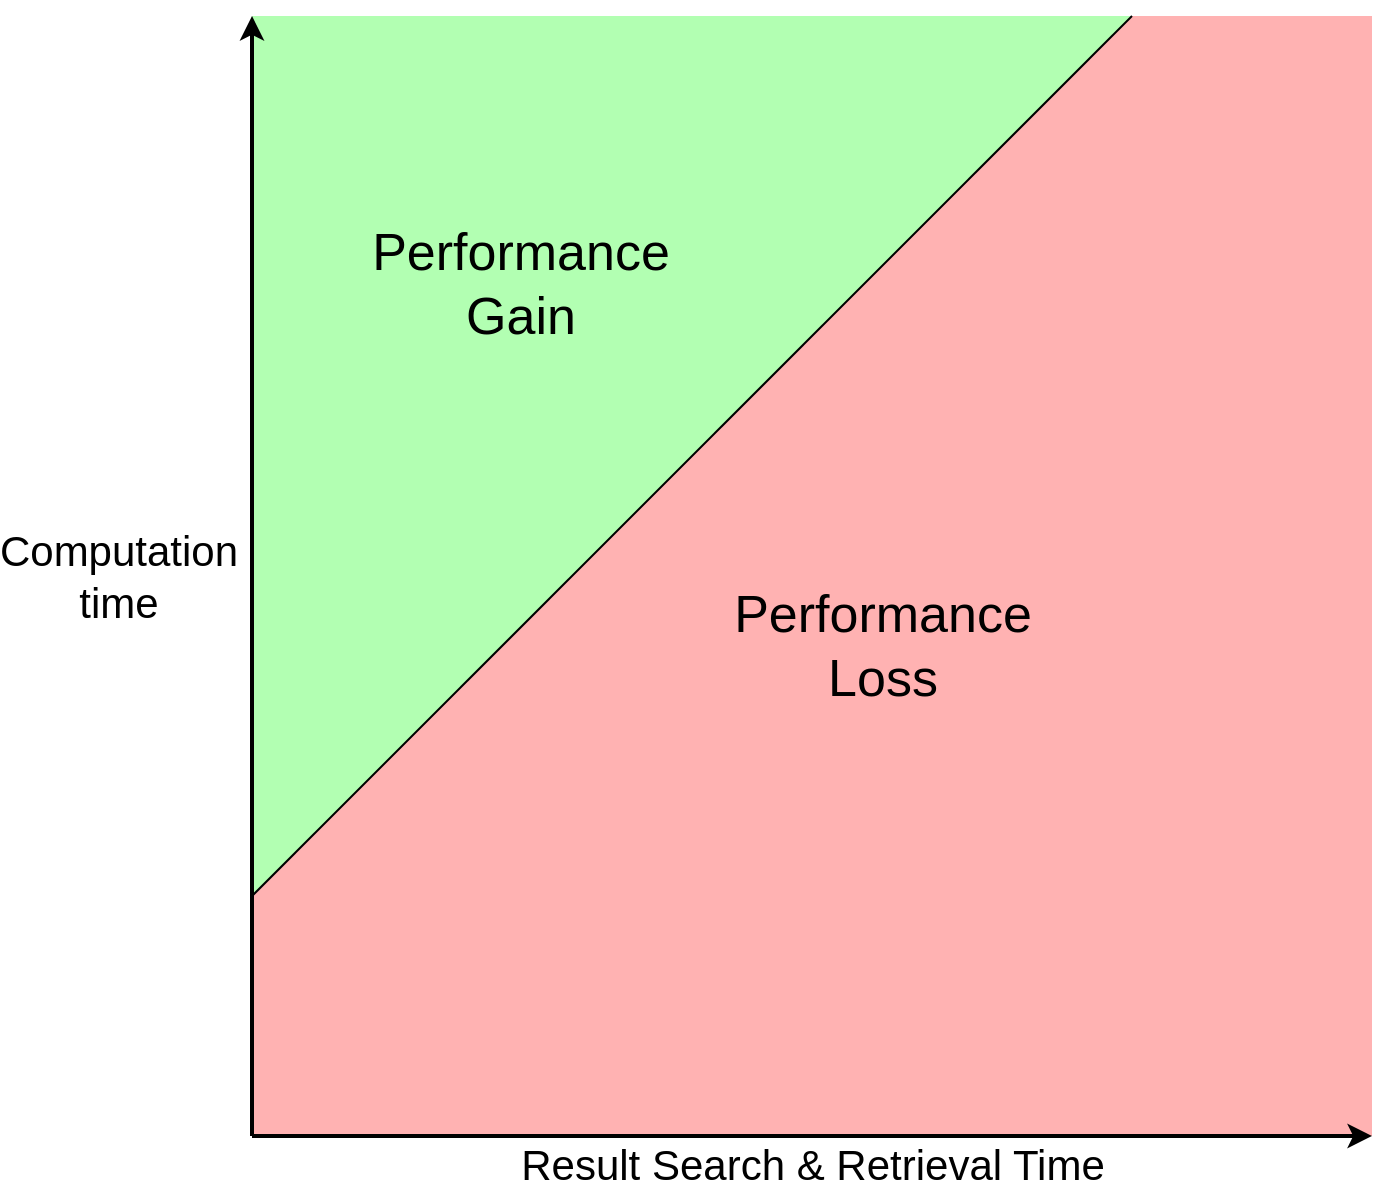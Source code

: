 <mxfile version="24.5.5" type="github">
  <diagram name="페이지-1" id="7yRZqA8zx_0-Kt9_PznU">
    <mxGraphModel dx="2261" dy="746" grid="0" gridSize="10" guides="1" tooltips="1" connect="1" arrows="1" fold="1" page="1" pageScale="1" pageWidth="827" pageHeight="1169" math="0" shadow="0">
      <root>
        <mxCell id="0" />
        <mxCell id="1" parent="0" />
        <mxCell id="nc0H4JgxdPSwkRKwztUI-21" value="" style="shape=card;whiteSpace=wrap;html=1;size=440;strokeColor=none;fillColor=#FF0000;opacity=30;" vertex="1" parent="1">
          <mxGeometry x="120" y="120" width="560" height="560" as="geometry" />
        </mxCell>
        <mxCell id="nc0H4JgxdPSwkRKwztUI-16" value="" style="shape=manualInput;whiteSpace=wrap;html=1;size=440;rotation=-180;strokeColor=none;fillColor=#00FF00;opacity=30;" vertex="1" parent="1">
          <mxGeometry x="120" y="120" width="440" height="440" as="geometry" />
        </mxCell>
        <mxCell id="nc0H4JgxdPSwkRKwztUI-2" value="" style="endArrow=classic;html=1;rounded=0;endFill=1;strokeWidth=2;" edge="1" parent="1">
          <mxGeometry width="50" height="50" relative="1" as="geometry">
            <mxPoint x="120" y="680" as="sourcePoint" />
            <mxPoint x="120" y="120" as="targetPoint" />
          </mxGeometry>
        </mxCell>
        <mxCell id="nc0H4JgxdPSwkRKwztUI-5" value="Computation&lt;div style=&quot;font-size: 21px;&quot;&gt;time&lt;/div&gt;" style="edgeLabel;html=1;align=center;verticalAlign=middle;resizable=0;points=[];fontSize=21;" vertex="1" connectable="0" parent="nc0H4JgxdPSwkRKwztUI-2">
          <mxGeometry relative="1" as="geometry">
            <mxPoint x="-67" as="offset" />
          </mxGeometry>
        </mxCell>
        <mxCell id="nc0H4JgxdPSwkRKwztUI-3" value="" style="endArrow=classic;html=1;rounded=0;endFill=1;strokeWidth=2;" edge="1" parent="1">
          <mxGeometry width="50" height="50" relative="1" as="geometry">
            <mxPoint x="120" y="680" as="sourcePoint" />
            <mxPoint x="680" y="680" as="targetPoint" />
          </mxGeometry>
        </mxCell>
        <mxCell id="nc0H4JgxdPSwkRKwztUI-4" value="Result Search &amp;amp; Retrieval Time" style="edgeLabel;html=1;align=center;verticalAlign=middle;resizable=0;points=[];fontSize=21;" vertex="1" connectable="0" parent="nc0H4JgxdPSwkRKwztUI-3">
          <mxGeometry relative="1" as="geometry">
            <mxPoint y="14" as="offset" />
          </mxGeometry>
        </mxCell>
        <mxCell id="nc0H4JgxdPSwkRKwztUI-6" value="" style="endArrow=none;html=1;rounded=0;endFill=0;strokeWidth=1;" edge="1" parent="1">
          <mxGeometry width="50" height="50" relative="1" as="geometry">
            <mxPoint x="120" y="560" as="sourcePoint" />
            <mxPoint x="560" y="120" as="targetPoint" />
          </mxGeometry>
        </mxCell>
        <mxCell id="nc0H4JgxdPSwkRKwztUI-19" value="Performance&lt;br style=&quot;font-size: 26px;&quot;&gt;Gain" style="edgeLabel;html=1;align=center;verticalAlign=middle;resizable=0;points=[];fontSize=26;fontColor=#000000;labelBackgroundColor=none;" vertex="1" connectable="0" parent="nc0H4JgxdPSwkRKwztUI-6">
          <mxGeometry relative="1" as="geometry">
            <mxPoint x="-86" y="-86" as="offset" />
          </mxGeometry>
        </mxCell>
        <mxCell id="nc0H4JgxdPSwkRKwztUI-22" value="&lt;font style=&quot;font-size: 26px;&quot;&gt;Performance&lt;br&gt;Loss&lt;/font&gt;" style="edgeLabel;html=1;align=center;verticalAlign=middle;resizable=0;points=[];fontSize=26;labelBackgroundColor=none;" vertex="1" connectable="0" parent="nc0H4JgxdPSwkRKwztUI-6">
          <mxGeometry relative="1" as="geometry">
            <mxPoint x="95" y="95" as="offset" />
          </mxGeometry>
        </mxCell>
      </root>
    </mxGraphModel>
  </diagram>
</mxfile>

